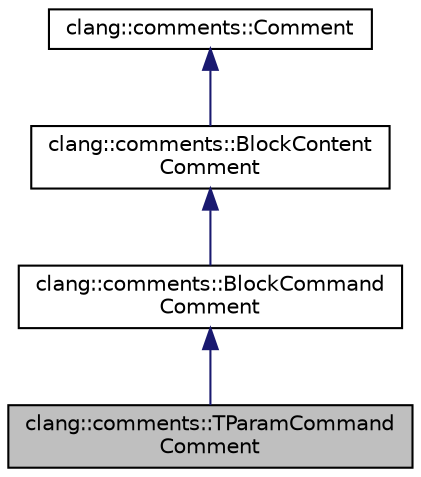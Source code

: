 digraph "clang::comments::TParamCommandComment"
{
 // LATEX_PDF_SIZE
  bgcolor="transparent";
  edge [fontname="Helvetica",fontsize="10",labelfontname="Helvetica",labelfontsize="10"];
  node [fontname="Helvetica",fontsize="10",shape=record];
  Node1 [label="clang::comments::TParamCommand\lComment",height=0.2,width=0.4,color="black", fillcolor="grey75", style="filled", fontcolor="black",tooltip="Doxygen \\tparam command, describes a template parameter."];
  Node2 -> Node1 [dir="back",color="midnightblue",fontsize="10",style="solid",fontname="Helvetica"];
  Node2 [label="clang::comments::BlockCommand\lComment",height=0.2,width=0.4,color="black",URL="$classclang_1_1comments_1_1BlockCommandComment.html",tooltip="A command that has zero or more word-like arguments (number of word-like arguments depends on command..."];
  Node3 -> Node2 [dir="back",color="midnightblue",fontsize="10",style="solid",fontname="Helvetica"];
  Node3 [label="clang::comments::BlockContent\lComment",height=0.2,width=0.4,color="black",URL="$classclang_1_1comments_1_1BlockContentComment.html",tooltip="Block content (contains inline content)."];
  Node4 -> Node3 [dir="back",color="midnightblue",fontsize="10",style="solid",fontname="Helvetica"];
  Node4 [label="clang::comments::Comment",height=0.2,width=0.4,color="black",URL="$classclang_1_1comments_1_1Comment.html",tooltip="Any part of the comment."];
}
